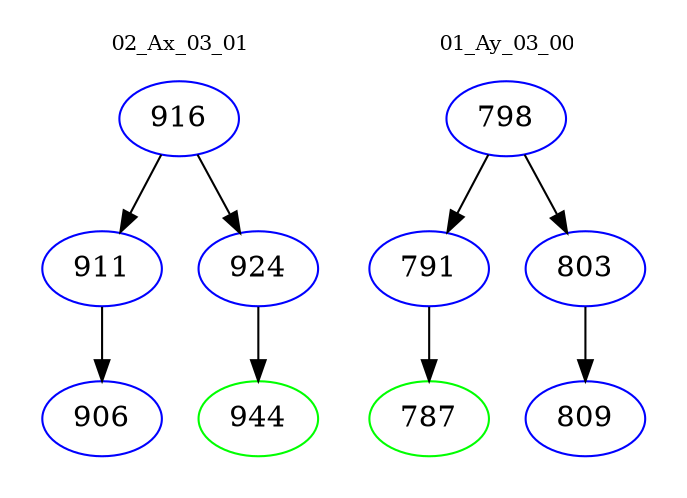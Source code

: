 digraph{
subgraph cluster_0 {
color = white
label = "02_Ax_03_01";
fontsize=10;
T0_916 [label="916", color="blue"]
T0_916 -> T0_911 [color="black"]
T0_911 [label="911", color="blue"]
T0_911 -> T0_906 [color="black"]
T0_906 [label="906", color="blue"]
T0_916 -> T0_924 [color="black"]
T0_924 [label="924", color="blue"]
T0_924 -> T0_944 [color="black"]
T0_944 [label="944", color="green"]
}
subgraph cluster_1 {
color = white
label = "01_Ay_03_00";
fontsize=10;
T1_798 [label="798", color="blue"]
T1_798 -> T1_791 [color="black"]
T1_791 [label="791", color="blue"]
T1_791 -> T1_787 [color="black"]
T1_787 [label="787", color="green"]
T1_798 -> T1_803 [color="black"]
T1_803 [label="803", color="blue"]
T1_803 -> T1_809 [color="black"]
T1_809 [label="809", color="blue"]
}
}
